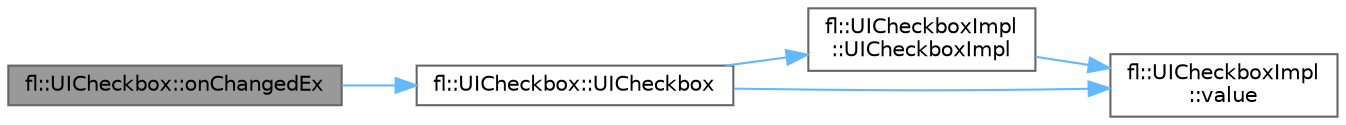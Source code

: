 digraph "fl::UICheckbox::onChangedEx"
{
 // INTERACTIVE_SVG=YES
 // LATEX_PDF_SIZE
  bgcolor="transparent";
  edge [fontname=Helvetica,fontsize=10,labelfontname=Helvetica,labelfontsize=10];
  node [fontname=Helvetica,fontsize=10,shape=box,height=0.2,width=0.4];
  rankdir="LR";
  Node1 [id="Node000001",label="fl::UICheckbox::onChangedEx",height=0.2,width=0.4,color="gray40", fillcolor="grey60", style="filled", fontcolor="black",tooltip=" "];
  Node1 -> Node2 [id="edge1_Node000001_Node000002",color="steelblue1",style="solid",tooltip=" "];
  Node2 [id="Node000002",label="fl::UICheckbox::UICheckbox",height=0.2,width=0.4,color="grey40", fillcolor="white", style="filled",URL="$d7/dfe/classfl_1_1_u_i_checkbox_af76f946adbb7b46a4f8636cef8933271.html#af76f946adbb7b46a4f8636cef8933271",tooltip=" "];
  Node2 -> Node3 [id="edge2_Node000002_Node000003",color="steelblue1",style="solid",tooltip=" "];
  Node3 [id="Node000003",label="fl::UICheckboxImpl\l::UICheckboxImpl",height=0.2,width=0.4,color="grey40", fillcolor="white", style="filled",URL="$d1/d2e/classfl_1_1_u_i_checkbox_impl_ad67db98e127fee84a13a9e26731373cf.html#ad67db98e127fee84a13a9e26731373cf",tooltip=" "];
  Node3 -> Node4 [id="edge3_Node000003_Node000004",color="steelblue1",style="solid",tooltip=" "];
  Node4 [id="Node000004",label="fl::UICheckboxImpl\l::value",height=0.2,width=0.4,color="grey40", fillcolor="white", style="filled",URL="$d1/d2e/classfl_1_1_u_i_checkbox_impl_ac636a695e20dcb53580c27f99b279eea.html#ac636a695e20dcb53580c27f99b279eea",tooltip=" "];
  Node2 -> Node4 [id="edge4_Node000002_Node000004",color="steelblue1",style="solid",tooltip=" "];
}
